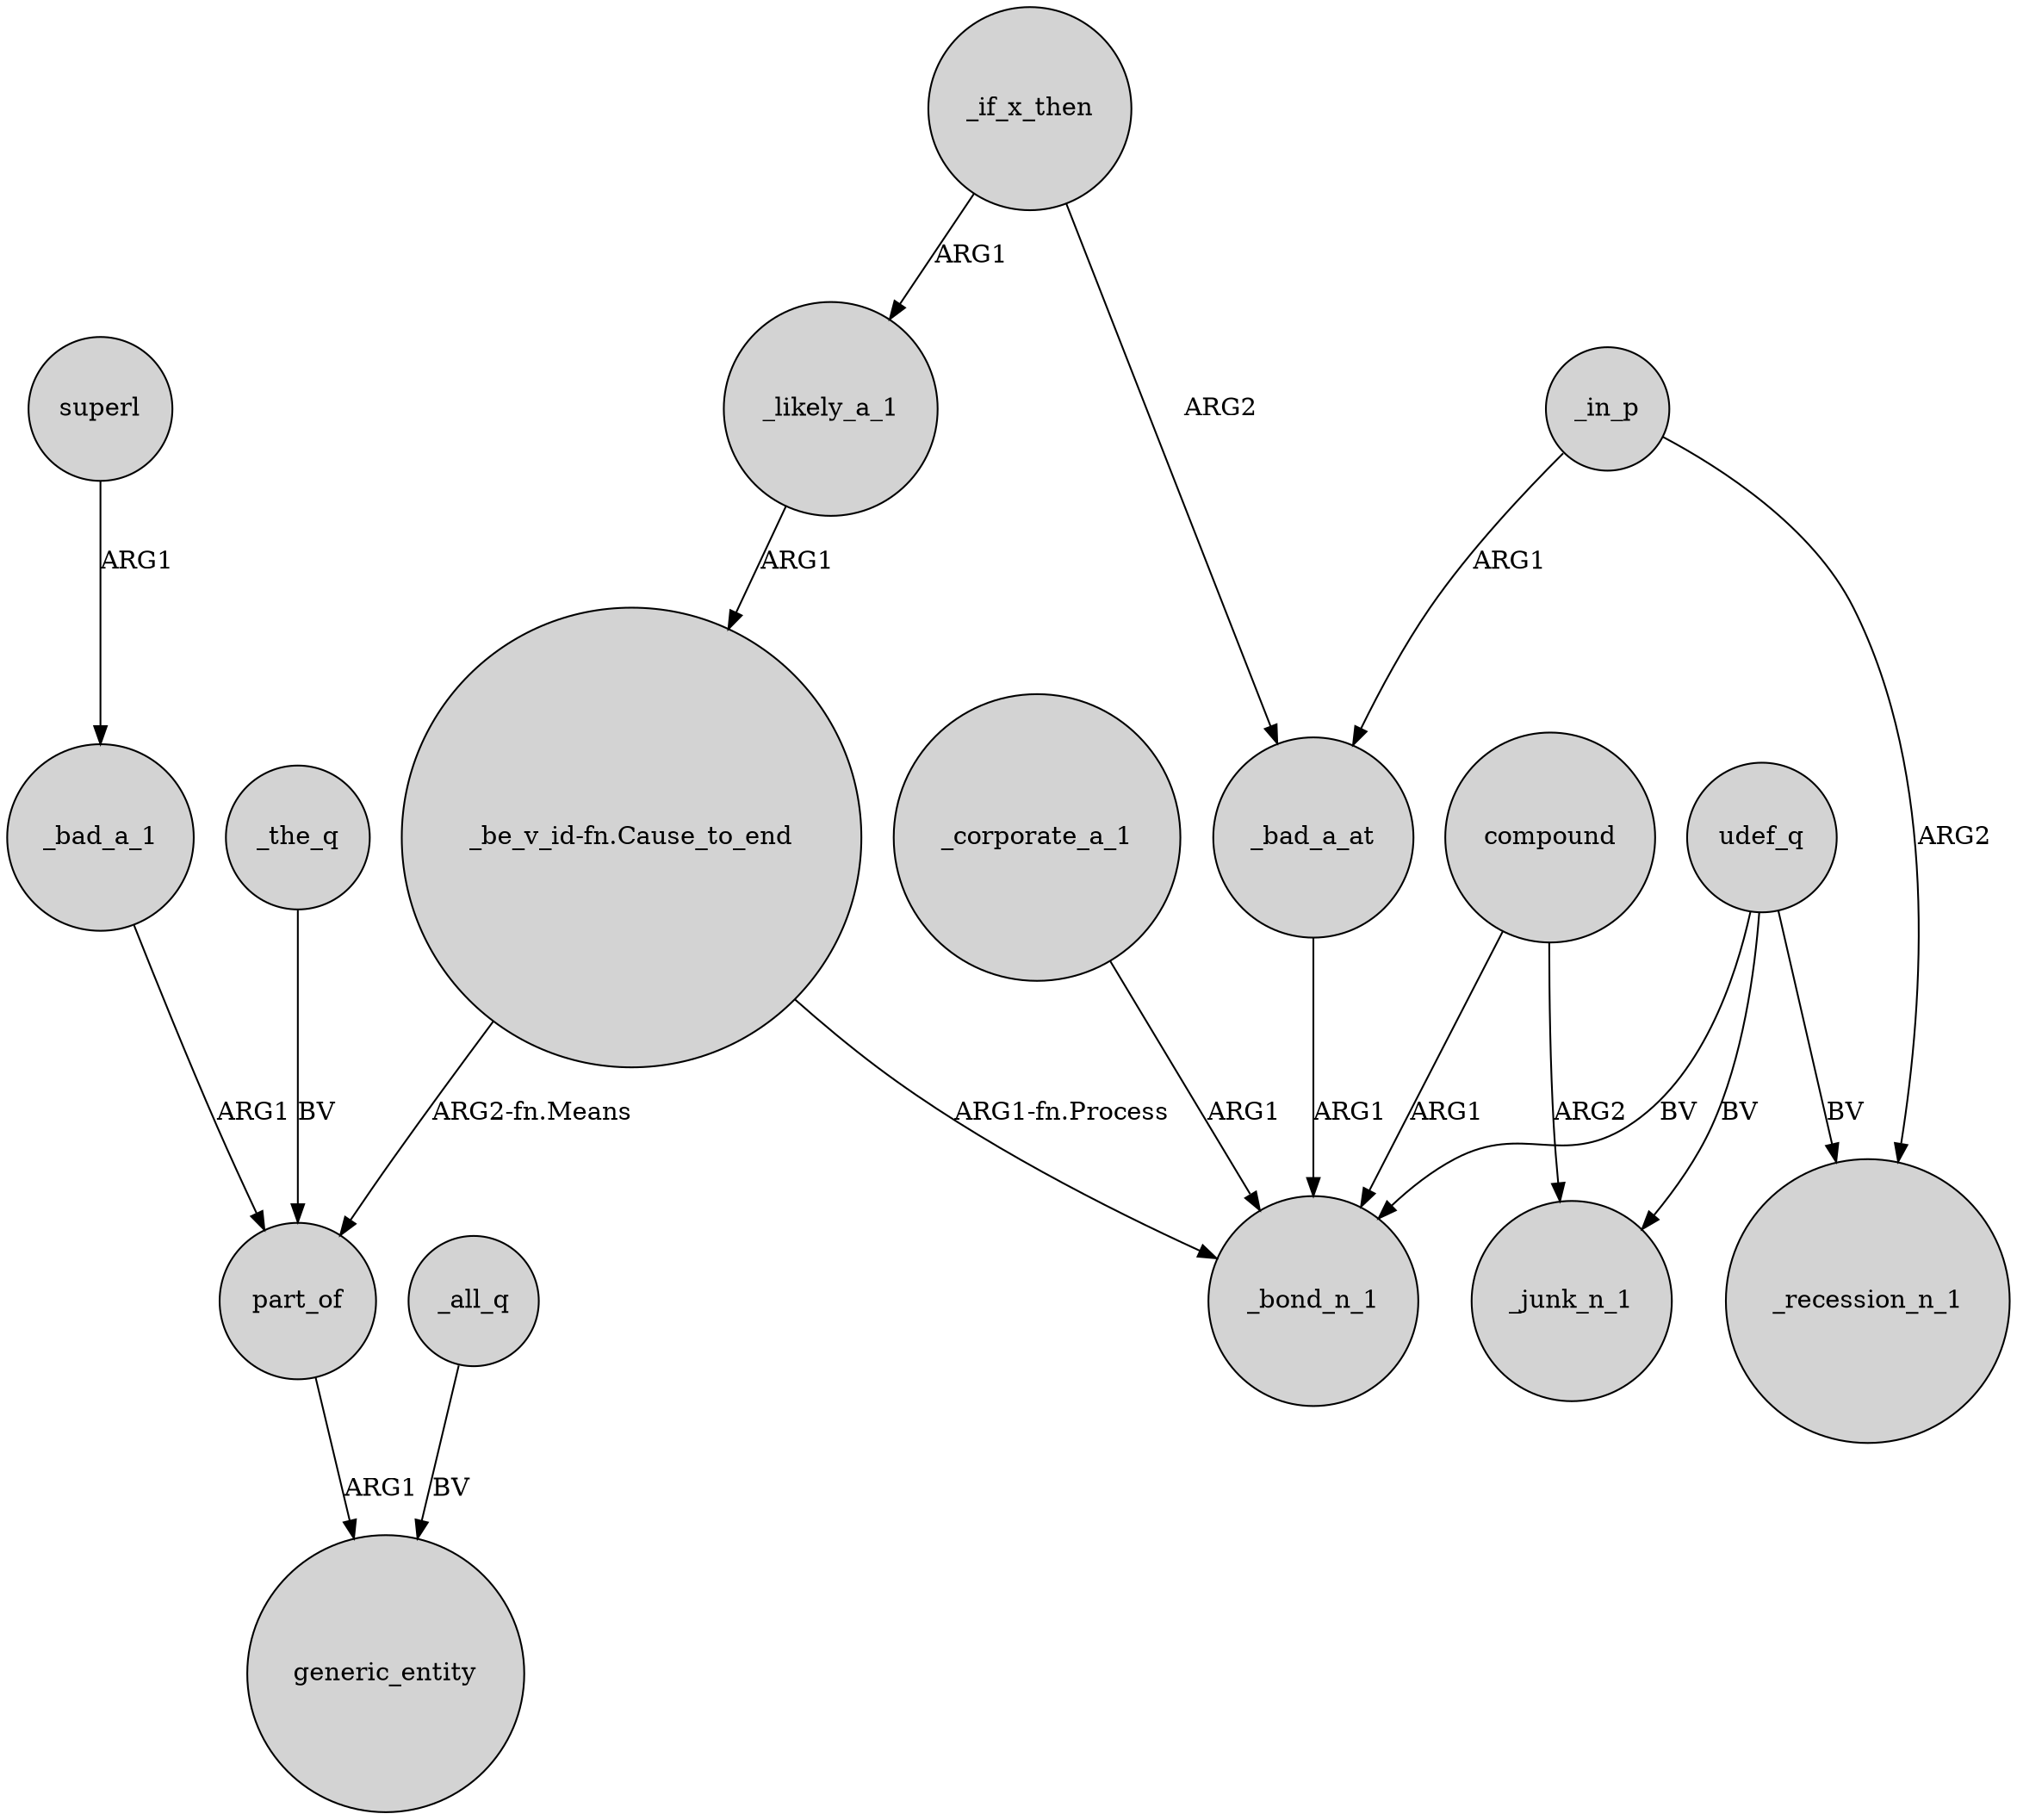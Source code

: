 digraph {
	node [shape=circle style=filled]
	_bad_a_1 -> part_of [label=ARG1]
	_the_q -> part_of [label=BV]
	udef_q -> _bond_n_1 [label=BV]
	"_be_v_id-fn.Cause_to_end" -> part_of [label="ARG2-fn.Means"]
	_likely_a_1 -> "_be_v_id-fn.Cause_to_end" [label=ARG1]
	compound -> _bond_n_1 [label=ARG1]
	_in_p -> _recession_n_1 [label=ARG2]
	compound -> _junk_n_1 [label=ARG2]
	udef_q -> _recession_n_1 [label=BV]
	_in_p -> _bad_a_at [label=ARG1]
	_all_q -> generic_entity [label=BV]
	_if_x_then -> _bad_a_at [label=ARG2]
	_corporate_a_1 -> _bond_n_1 [label=ARG1]
	_bad_a_at -> _bond_n_1 [label=ARG1]
	udef_q -> _junk_n_1 [label=BV]
	"_be_v_id-fn.Cause_to_end" -> _bond_n_1 [label="ARG1-fn.Process"]
	_if_x_then -> _likely_a_1 [label=ARG1]
	part_of -> generic_entity [label=ARG1]
	superl -> _bad_a_1 [label=ARG1]
}
